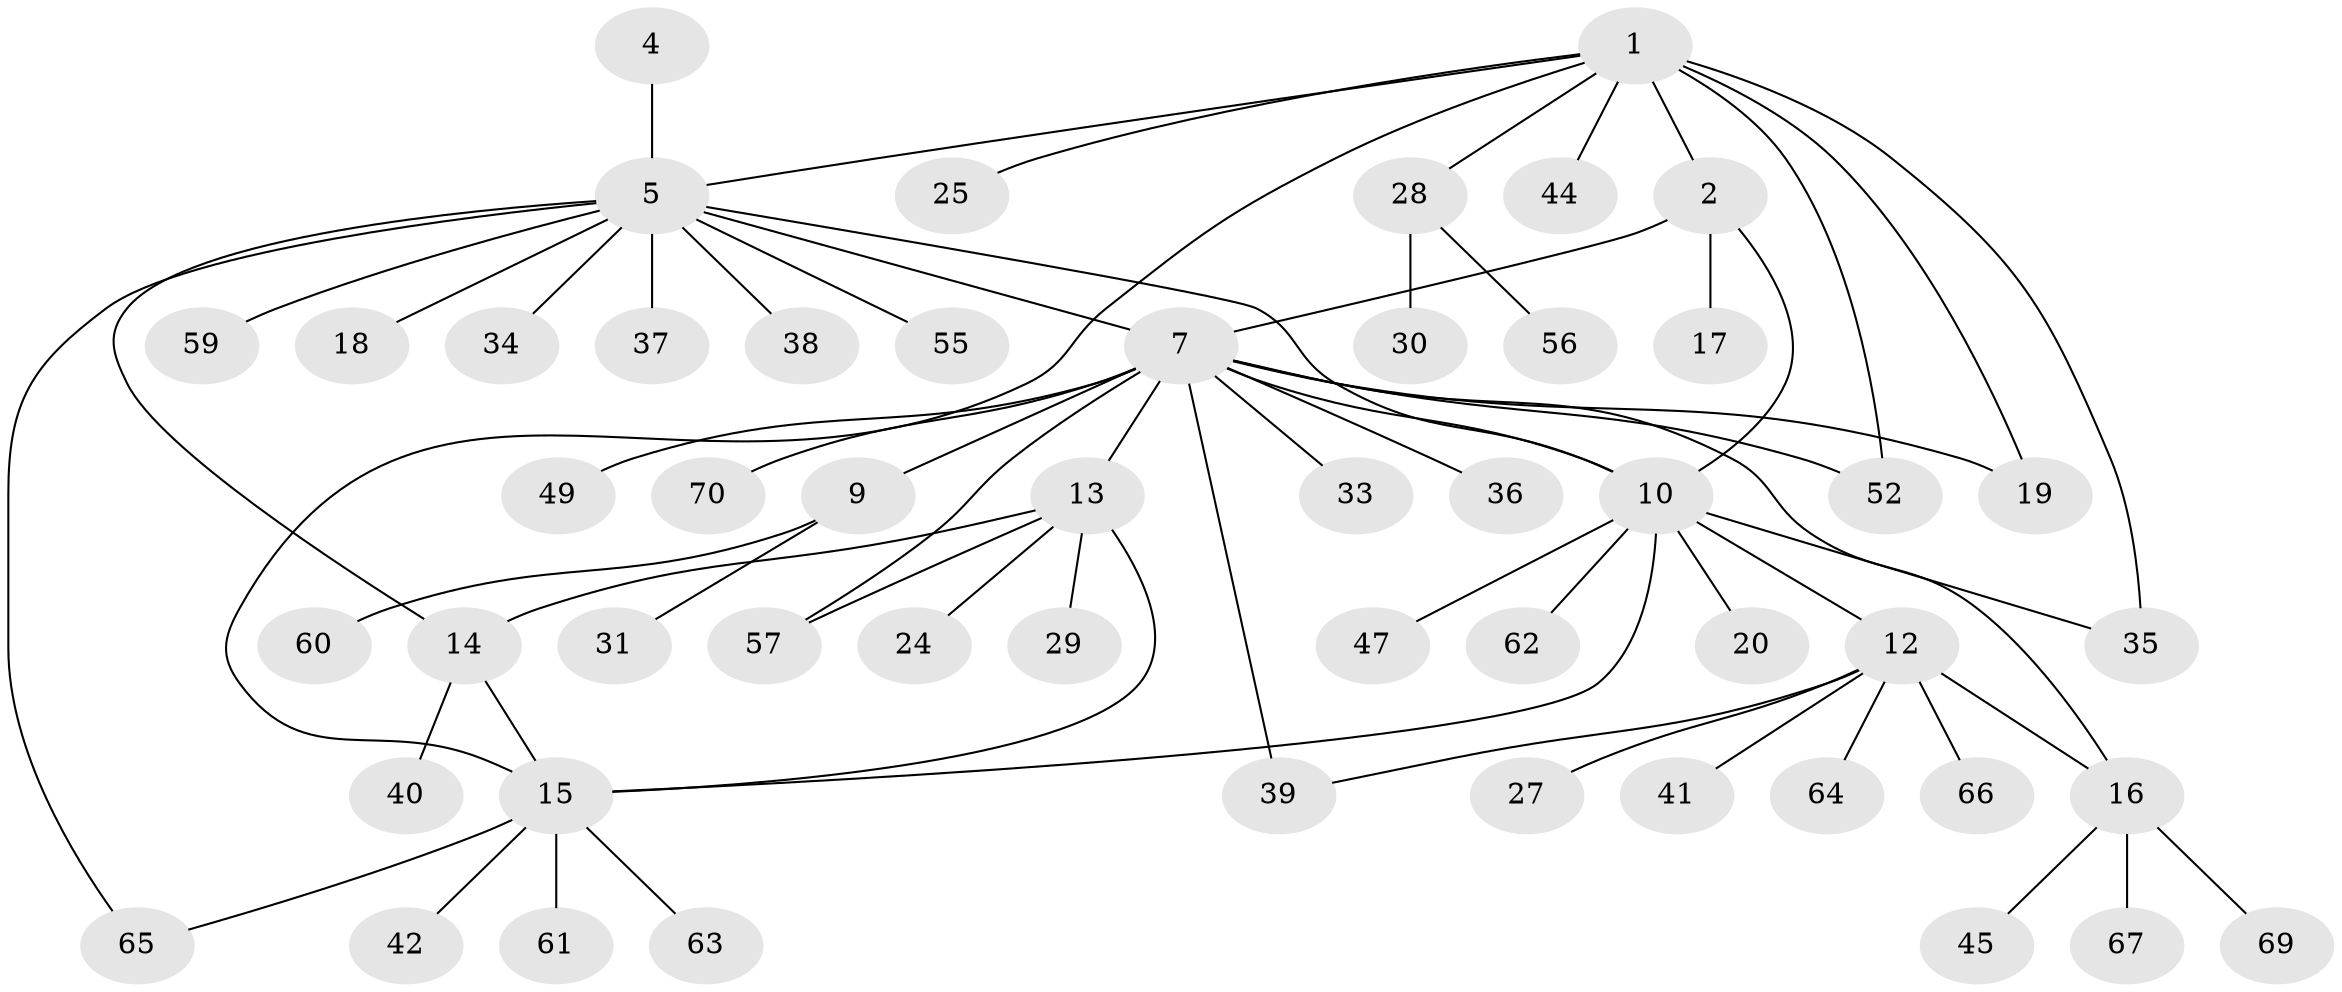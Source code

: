 // original degree distribution, {7: 0.02857142857142857, 6: 0.04285714285714286, 5: 0.04285714285714286, 3: 0.02857142857142857, 8: 0.04285714285714286, 9: 0.04285714285714286, 4: 0.02857142857142857, 2: 0.14285714285714285, 1: 0.6}
// Generated by graph-tools (version 1.1) at 2025/11/02/27/25 16:11:32]
// undirected, 52 vertices, 65 edges
graph export_dot {
graph [start="1"]
  node [color=gray90,style=filled];
  1 [super="+3"];
  2 [super="+51"];
  4 [super="+58"];
  5 [super="+6"];
  7 [super="+8"];
  9 [super="+48"];
  10 [super="+11"];
  12 [super="+23"];
  13 [super="+22"];
  14 [super="+21"];
  15 [super="+32"];
  16 [super="+43"];
  17 [super="+50"];
  18;
  19;
  20;
  24 [super="+26"];
  25;
  27;
  28 [super="+53"];
  29;
  30;
  31;
  33;
  34;
  35 [super="+54"];
  36;
  37;
  38;
  39;
  40;
  41;
  42;
  44 [super="+46"];
  45;
  47 [super="+68"];
  49;
  52;
  55;
  56;
  57;
  59;
  60;
  61;
  62;
  63;
  64;
  65;
  66;
  67;
  69;
  70;
  1 -- 2 [weight=2];
  1 -- 25;
  1 -- 28;
  1 -- 35;
  1 -- 44;
  1 -- 52;
  1 -- 19;
  1 -- 5;
  1 -- 15;
  2 -- 7;
  2 -- 17;
  2 -- 10;
  4 -- 5 [weight=2];
  5 -- 37;
  5 -- 38;
  5 -- 55;
  5 -- 65;
  5 -- 34;
  5 -- 18;
  5 -- 7;
  5 -- 59;
  5 -- 14;
  5 -- 10;
  7 -- 9 [weight=2];
  7 -- 10;
  7 -- 13;
  7 -- 16;
  7 -- 39;
  7 -- 52;
  7 -- 33;
  7 -- 36;
  7 -- 70;
  7 -- 49;
  7 -- 19;
  7 -- 57;
  9 -- 31;
  9 -- 60;
  10 -- 12 [weight=2];
  10 -- 47;
  10 -- 35;
  10 -- 15;
  10 -- 20;
  10 -- 62;
  12 -- 16;
  12 -- 27;
  12 -- 39;
  12 -- 41;
  12 -- 64;
  12 -- 66;
  13 -- 14;
  13 -- 15;
  13 -- 24;
  13 -- 57;
  13 -- 29;
  14 -- 15;
  14 -- 40;
  15 -- 42;
  15 -- 61;
  15 -- 63;
  15 -- 65;
  16 -- 45;
  16 -- 67;
  16 -- 69;
  28 -- 30;
  28 -- 56;
}
